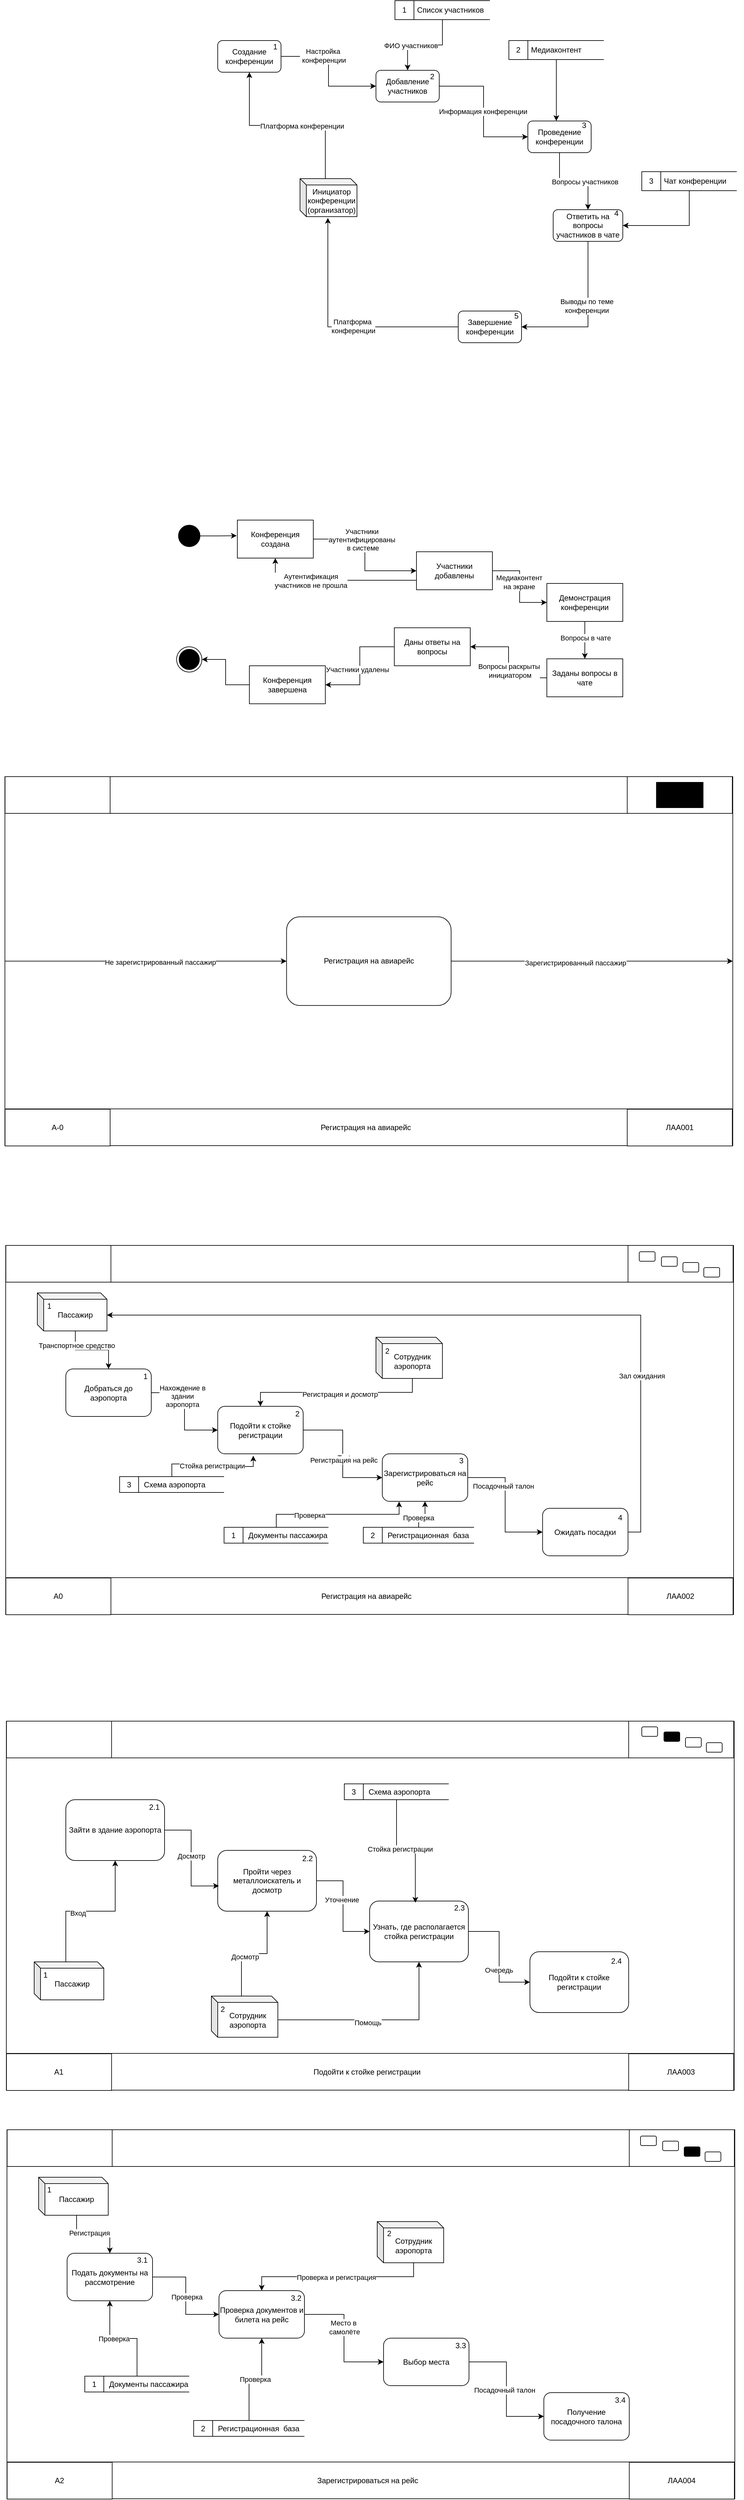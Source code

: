 <mxfile version="24.8.3">
  <diagram name="Страница — 1" id="hT0k_RE03Yh9vTLMdzFW">
    <mxGraphModel dx="2259" dy="833" grid="1" gridSize="10" guides="1" tooltips="1" connect="1" arrows="1" fold="1" page="1" pageScale="1" pageWidth="827" pageHeight="1169" math="0" shadow="0">
      <root>
        <mxCell id="0" />
        <mxCell id="1" parent="0" />
        <mxCell id="bPqLZUnAELFC455QYfrc-42" style="edgeStyle=orthogonalEdgeStyle;rounded=0;orthogonalLoop=1;jettySize=auto;html=1;exitX=0.5;exitY=1;exitDx=0;exitDy=0;entryX=0.5;entryY=0;entryDx=0;entryDy=0;" edge="1" parent="1" source="bPqLZUnAELFC455QYfrc-3" target="bPqLZUnAELFC455QYfrc-4">
          <mxGeometry relative="1" as="geometry" />
        </mxCell>
        <mxCell id="bPqLZUnAELFC455QYfrc-43" value="Вопросы участников" style="edgeLabel;html=1;align=center;verticalAlign=middle;resizable=0;points=[];" vertex="1" connectable="0" parent="bPqLZUnAELFC455QYfrc-42">
          <mxGeometry x="0.259" y="-1" relative="1" as="geometry">
            <mxPoint as="offset" />
          </mxGeometry>
        </mxCell>
        <mxCell id="bPqLZUnAELFC455QYfrc-3" value="Проведение конференции" style="html=1;dashed=0;whiteSpace=wrap;rounded=1;" vertex="1" parent="1">
          <mxGeometry x="470" y="320" width="100" height="50" as="geometry" />
        </mxCell>
        <mxCell id="bPqLZUnAELFC455QYfrc-14" style="edgeStyle=orthogonalEdgeStyle;rounded=0;orthogonalLoop=1;jettySize=auto;html=1;exitX=0.5;exitY=1;exitDx=0;exitDy=0;entryX=1;entryY=0.5;entryDx=0;entryDy=0;" edge="1" parent="1" source="bPqLZUnAELFC455QYfrc-4" target="bPqLZUnAELFC455QYfrc-6">
          <mxGeometry relative="1" as="geometry" />
        </mxCell>
        <mxCell id="bPqLZUnAELFC455QYfrc-44" value="Выводы по теме&lt;div&gt;конференции&lt;/div&gt;" style="edgeLabel;html=1;align=center;verticalAlign=middle;resizable=0;points=[];" vertex="1" connectable="0" parent="bPqLZUnAELFC455QYfrc-14">
          <mxGeometry x="-0.148" y="-2" relative="1" as="geometry">
            <mxPoint as="offset" />
          </mxGeometry>
        </mxCell>
        <mxCell id="bPqLZUnAELFC455QYfrc-4" value="Ответить на вопросы участников в чате" style="html=1;dashed=0;whiteSpace=wrap;rounded=1;" vertex="1" parent="1">
          <mxGeometry x="510" y="460" width="110" height="50" as="geometry" />
        </mxCell>
        <mxCell id="bPqLZUnAELFC455QYfrc-6" value="Завершение конференции" style="html=1;dashed=0;whiteSpace=wrap;rounded=1;" vertex="1" parent="1">
          <mxGeometry x="360" y="620" width="100" height="50" as="geometry" />
        </mxCell>
        <mxCell id="bPqLZUnAELFC455QYfrc-11" style="edgeStyle=orthogonalEdgeStyle;rounded=0;orthogonalLoop=1;jettySize=auto;html=1;exitX=1;exitY=0.5;exitDx=0;exitDy=0;entryX=0;entryY=0.5;entryDx=0;entryDy=0;" edge="1" parent="1" source="bPqLZUnAELFC455QYfrc-8" target="bPqLZUnAELFC455QYfrc-3">
          <mxGeometry relative="1" as="geometry" />
        </mxCell>
        <mxCell id="bPqLZUnAELFC455QYfrc-41" value="Информация конференции" style="edgeLabel;html=1;align=center;verticalAlign=middle;resizable=0;points=[];" vertex="1" connectable="0" parent="bPqLZUnAELFC455QYfrc-11">
          <mxGeometry y="-1" relative="1" as="geometry">
            <mxPoint as="offset" />
          </mxGeometry>
        </mxCell>
        <mxCell id="bPqLZUnAELFC455QYfrc-8" value="Добавление участников" style="html=1;dashed=0;whiteSpace=wrap;rounded=1;" vertex="1" parent="1">
          <mxGeometry x="230" y="240" width="100" height="50" as="geometry" />
        </mxCell>
        <mxCell id="bPqLZUnAELFC455QYfrc-15" style="edgeStyle=orthogonalEdgeStyle;rounded=0;orthogonalLoop=1;jettySize=auto;html=1;exitX=1;exitY=0.5;exitDx=0;exitDy=0;entryX=0;entryY=0.5;entryDx=0;entryDy=0;" edge="1" parent="1" source="bPqLZUnAELFC455QYfrc-9" target="bPqLZUnAELFC455QYfrc-8">
          <mxGeometry relative="1" as="geometry" />
        </mxCell>
        <mxCell id="bPqLZUnAELFC455QYfrc-39" value="Настройка&lt;div&gt;&amp;nbsp;конференции&lt;/div&gt;" style="edgeLabel;html=1;align=center;verticalAlign=middle;resizable=0;points=[];" vertex="1" connectable="0" parent="bPqLZUnAELFC455QYfrc-15">
          <mxGeometry x="-0.333" y="1" relative="1" as="geometry">
            <mxPoint as="offset" />
          </mxGeometry>
        </mxCell>
        <mxCell id="bPqLZUnAELFC455QYfrc-9" value="Создание конференции" style="html=1;dashed=0;whiteSpace=wrap;rounded=1;" vertex="1" parent="1">
          <mxGeometry x="-20" y="193" width="100" height="50" as="geometry" />
        </mxCell>
        <mxCell id="bPqLZUnAELFC455QYfrc-24" style="edgeStyle=orthogonalEdgeStyle;rounded=0;orthogonalLoop=1;jettySize=auto;html=1;exitX=0;exitY=0;exitDx=40;exitDy=0;exitPerimeter=0;entryX=0.5;entryY=1;entryDx=0;entryDy=0;" edge="1" parent="1" source="bPqLZUnAELFC455QYfrc-22" target="bPqLZUnAELFC455QYfrc-9">
          <mxGeometry relative="1" as="geometry" />
        </mxCell>
        <mxCell id="bPqLZUnAELFC455QYfrc-47" value="Платформа конференции" style="edgeLabel;html=1;align=center;verticalAlign=middle;resizable=0;points=[];" vertex="1" connectable="0" parent="bPqLZUnAELFC455QYfrc-24">
          <mxGeometry x="-0.16" y="1" relative="1" as="geometry">
            <mxPoint as="offset" />
          </mxGeometry>
        </mxCell>
        <mxCell id="bPqLZUnAELFC455QYfrc-22" value="Инициатор конференции (организатор)" style="shape=cube;whiteSpace=wrap;html=1;boundedLbl=1;backgroundOutline=1;darkOpacity=0.05;darkOpacity2=0.1;size=10;" vertex="1" parent="1">
          <mxGeometry x="110" y="411" width="90" height="60" as="geometry" />
        </mxCell>
        <mxCell id="bPqLZUnAELFC455QYfrc-26" style="edgeStyle=orthogonalEdgeStyle;rounded=0;orthogonalLoop=1;jettySize=auto;html=1;exitX=0;exitY=0.5;exitDx=0;exitDy=0;entryX=0.489;entryY=1.033;entryDx=0;entryDy=0;entryPerimeter=0;" edge="1" parent="1" source="bPqLZUnAELFC455QYfrc-6" target="bPqLZUnAELFC455QYfrc-22">
          <mxGeometry relative="1" as="geometry" />
        </mxCell>
        <mxCell id="bPqLZUnAELFC455QYfrc-46" value="Платформа&amp;nbsp;&lt;div&gt;конференции&lt;/div&gt;" style="edgeLabel;html=1;align=center;verticalAlign=middle;resizable=0;points=[];" vertex="1" connectable="0" parent="bPqLZUnAELFC455QYfrc-26">
          <mxGeometry x="-0.122" y="-1" relative="1" as="geometry">
            <mxPoint as="offset" />
          </mxGeometry>
        </mxCell>
        <mxCell id="bPqLZUnAELFC455QYfrc-29" style="edgeStyle=orthogonalEdgeStyle;rounded=0;orthogonalLoop=1;jettySize=auto;html=1;exitX=0.5;exitY=1;exitDx=0;exitDy=0;entryX=0.5;entryY=0;entryDx=0;entryDy=0;" edge="1" parent="1" source="bPqLZUnAELFC455QYfrc-28" target="bPqLZUnAELFC455QYfrc-8">
          <mxGeometry relative="1" as="geometry" />
        </mxCell>
        <mxCell id="bPqLZUnAELFC455QYfrc-38" value="ФИО участников" style="edgeLabel;html=1;align=center;verticalAlign=middle;resizable=0;points=[];" vertex="1" connectable="0" parent="bPqLZUnAELFC455QYfrc-29">
          <mxGeometry x="0.333" y="1" relative="1" as="geometry">
            <mxPoint as="offset" />
          </mxGeometry>
        </mxCell>
        <mxCell id="bPqLZUnAELFC455QYfrc-28" value="&amp;nbsp; 1&amp;nbsp; &amp;nbsp; &amp;nbsp;Список участников" style="html=1;dashed=0;whiteSpace=wrap;shape=mxgraph.dfd.dataStoreID;align=left;spacingLeft=3;points=[[0,0],[0.5,0],[1,0],[0,0.5],[1,0.5],[0,1],[0.5,1],[1,1]];" vertex="1" parent="1">
          <mxGeometry x="260" y="130" width="150" height="30" as="geometry" />
        </mxCell>
        <mxCell id="bPqLZUnAELFC455QYfrc-33" style="edgeStyle=orthogonalEdgeStyle;rounded=0;orthogonalLoop=1;jettySize=auto;html=1;exitX=0.5;exitY=1;exitDx=0;exitDy=0;entryX=1;entryY=0.5;entryDx=0;entryDy=0;" edge="1" parent="1" source="bPqLZUnAELFC455QYfrc-30" target="bPqLZUnAELFC455QYfrc-4">
          <mxGeometry relative="1" as="geometry" />
        </mxCell>
        <mxCell id="bPqLZUnAELFC455QYfrc-30" value="&amp;nbsp; 3&amp;nbsp; &amp;nbsp; &amp;nbsp;Чат конференции" style="html=1;dashed=0;whiteSpace=wrap;shape=mxgraph.dfd.dataStoreID;align=left;spacingLeft=3;points=[[0,0],[0.5,0],[1,0],[0,0.5],[1,0.5],[0,1],[0.5,1],[1,1]];" vertex="1" parent="1">
          <mxGeometry x="650" y="400" width="150" height="30" as="geometry" />
        </mxCell>
        <mxCell id="bPqLZUnAELFC455QYfrc-37" style="edgeStyle=orthogonalEdgeStyle;rounded=0;orthogonalLoop=1;jettySize=auto;html=1;exitX=0.5;exitY=1;exitDx=0;exitDy=0;" edge="1" parent="1" source="bPqLZUnAELFC455QYfrc-31">
          <mxGeometry relative="1" as="geometry">
            <mxPoint x="515" y="320" as="targetPoint" />
          </mxGeometry>
        </mxCell>
        <mxCell id="bPqLZUnAELFC455QYfrc-31" value="&amp;nbsp; 2&amp;nbsp; &amp;nbsp; &amp;nbsp;Медиаконтент" style="html=1;dashed=0;whiteSpace=wrap;shape=mxgraph.dfd.dataStoreID;align=left;spacingLeft=3;points=[[0,0],[0.5,0],[1,0],[0,0.5],[1,0.5],[0,1],[0.5,1],[1,1]];" vertex="1" parent="1">
          <mxGeometry x="440" y="193" width="150" height="30" as="geometry" />
        </mxCell>
        <mxCell id="bPqLZUnAELFC455QYfrc-34" value="1" style="text;html=1;align=center;verticalAlign=middle;whiteSpace=wrap;rounded=0;" vertex="1" parent="1">
          <mxGeometry x="56" y="198" width="30" height="10" as="geometry" />
        </mxCell>
        <mxCell id="bPqLZUnAELFC455QYfrc-50" value="5" style="text;html=1;align=center;verticalAlign=middle;whiteSpace=wrap;rounded=0;" vertex="1" parent="1">
          <mxGeometry x="437" y="623" width="30" height="10" as="geometry" />
        </mxCell>
        <mxCell id="bPqLZUnAELFC455QYfrc-51" value="4" style="text;html=1;align=center;verticalAlign=middle;whiteSpace=wrap;rounded=0;" vertex="1" parent="1">
          <mxGeometry x="595" y="461" width="30" height="10" as="geometry" />
        </mxCell>
        <mxCell id="bPqLZUnAELFC455QYfrc-52" value="3" style="text;html=1;align=center;verticalAlign=middle;whiteSpace=wrap;rounded=0;" vertex="1" parent="1">
          <mxGeometry x="544" y="322" width="30" height="10" as="geometry" />
        </mxCell>
        <mxCell id="bPqLZUnAELFC455QYfrc-54" value="2" style="text;html=1;align=center;verticalAlign=middle;whiteSpace=wrap;rounded=0;" vertex="1" parent="1">
          <mxGeometry x="304" y="245" width="30" height="10" as="geometry" />
        </mxCell>
        <mxCell id="bPqLZUnAELFC455QYfrc-70" style="edgeStyle=orthogonalEdgeStyle;rounded=0;orthogonalLoop=1;jettySize=auto;html=1;exitX=1;exitY=0.5;exitDx=0;exitDy=0;" edge="1" parent="1" source="bPqLZUnAELFC455QYfrc-62">
          <mxGeometry relative="1" as="geometry">
            <mxPoint x="10" y="974.636" as="targetPoint" />
          </mxGeometry>
        </mxCell>
        <mxCell id="bPqLZUnAELFC455QYfrc-62" value="" style="shape=ellipse;html=1;dashed=0;whiteSpace=wrap;aspect=fixed;strokeWidth=5;perimeter=ellipsePerimeter;fillColor=#000000;" vertex="1" parent="1">
          <mxGeometry x="-80" y="960" width="30" height="30" as="geometry" />
        </mxCell>
        <mxCell id="bPqLZUnAELFC455QYfrc-71" style="edgeStyle=orthogonalEdgeStyle;rounded=0;orthogonalLoop=1;jettySize=auto;html=1;exitX=1;exitY=0.5;exitDx=0;exitDy=0;entryX=0;entryY=0.5;entryDx=0;entryDy=0;" edge="1" parent="1" source="bPqLZUnAELFC455QYfrc-63" target="bPqLZUnAELFC455QYfrc-64">
          <mxGeometry relative="1" as="geometry" />
        </mxCell>
        <mxCell id="bPqLZUnAELFC455QYfrc-72" value="&lt;div&gt;Участники&amp;nbsp;&lt;/div&gt;&lt;div&gt;аутентифицированы&amp;nbsp;&lt;/div&gt;&lt;div&gt;в системе&lt;/div&gt;" style="edgeLabel;html=1;align=center;verticalAlign=middle;resizable=0;points=[];" vertex="1" connectable="0" parent="bPqLZUnAELFC455QYfrc-71">
          <mxGeometry x="-0.273" y="-1" relative="1" as="geometry">
            <mxPoint as="offset" />
          </mxGeometry>
        </mxCell>
        <mxCell id="bPqLZUnAELFC455QYfrc-63" value="Конференция создана" style="rounded=0;whiteSpace=wrap;html=1;" vertex="1" parent="1">
          <mxGeometry x="11" y="950" width="120" height="60" as="geometry" />
        </mxCell>
        <mxCell id="bPqLZUnAELFC455QYfrc-73" style="edgeStyle=orthogonalEdgeStyle;rounded=0;orthogonalLoop=1;jettySize=auto;html=1;exitX=1;exitY=0.5;exitDx=0;exitDy=0;entryX=0;entryY=0.5;entryDx=0;entryDy=0;" edge="1" parent="1" source="bPqLZUnAELFC455QYfrc-64" target="bPqLZUnAELFC455QYfrc-65">
          <mxGeometry relative="1" as="geometry" />
        </mxCell>
        <mxCell id="bPqLZUnAELFC455QYfrc-92" value="Медиаконтент&lt;div&gt;на экране&lt;/div&gt;" style="edgeLabel;html=1;align=center;verticalAlign=middle;resizable=0;points=[];" vertex="1" connectable="0" parent="bPqLZUnAELFC455QYfrc-73">
          <mxGeometry x="-0.112" y="-1" relative="1" as="geometry">
            <mxPoint as="offset" />
          </mxGeometry>
        </mxCell>
        <mxCell id="bPqLZUnAELFC455QYfrc-89" style="edgeStyle=orthogonalEdgeStyle;rounded=0;orthogonalLoop=1;jettySize=auto;html=1;exitX=0;exitY=0.75;exitDx=0;exitDy=0;entryX=0.5;entryY=1;entryDx=0;entryDy=0;" edge="1" parent="1" source="bPqLZUnAELFC455QYfrc-64" target="bPqLZUnAELFC455QYfrc-63">
          <mxGeometry relative="1" as="geometry" />
        </mxCell>
        <mxCell id="bPqLZUnAELFC455QYfrc-90" value="Аутентификация&lt;div&gt;участников не прошла&lt;/div&gt;" style="edgeLabel;html=1;align=center;verticalAlign=middle;resizable=0;points=[];" vertex="1" connectable="0" parent="bPqLZUnAELFC455QYfrc-89">
          <mxGeometry x="0.295" y="1" relative="1" as="geometry">
            <mxPoint as="offset" />
          </mxGeometry>
        </mxCell>
        <mxCell id="bPqLZUnAELFC455QYfrc-64" value="Участники добавлены" style="rounded=0;whiteSpace=wrap;html=1;" vertex="1" parent="1">
          <mxGeometry x="294" y="1000" width="120" height="60" as="geometry" />
        </mxCell>
        <mxCell id="bPqLZUnAELFC455QYfrc-87" style="edgeStyle=orthogonalEdgeStyle;rounded=0;orthogonalLoop=1;jettySize=auto;html=1;exitX=0.5;exitY=1;exitDx=0;exitDy=0;" edge="1" parent="1" source="bPqLZUnAELFC455QYfrc-65" target="bPqLZUnAELFC455QYfrc-67">
          <mxGeometry relative="1" as="geometry" />
        </mxCell>
        <mxCell id="bPqLZUnAELFC455QYfrc-88" value="Вопросы в чате" style="edgeLabel;html=1;align=center;verticalAlign=middle;resizable=0;points=[];" vertex="1" connectable="0" parent="bPqLZUnAELFC455QYfrc-87">
          <mxGeometry x="-0.134" y="1" relative="1" as="geometry">
            <mxPoint as="offset" />
          </mxGeometry>
        </mxCell>
        <mxCell id="bPqLZUnAELFC455QYfrc-65" value="Демонстрация конференции" style="rounded=0;whiteSpace=wrap;html=1;" vertex="1" parent="1">
          <mxGeometry x="500" y="1050" width="120" height="60" as="geometry" />
        </mxCell>
        <mxCell id="bPqLZUnAELFC455QYfrc-79" style="edgeStyle=orthogonalEdgeStyle;rounded=0;orthogonalLoop=1;jettySize=auto;html=1;exitX=0;exitY=0.5;exitDx=0;exitDy=0;entryX=1;entryY=0.5;entryDx=0;entryDy=0;" edge="1" parent="1" source="bPqLZUnAELFC455QYfrc-67" target="bPqLZUnAELFC455QYfrc-68">
          <mxGeometry relative="1" as="geometry" />
        </mxCell>
        <mxCell id="bPqLZUnAELFC455QYfrc-91" value="Вопросы раскрыты&lt;div&gt;&amp;nbsp;инициатором&lt;/div&gt;" style="edgeLabel;html=1;align=center;verticalAlign=middle;resizable=0;points=[];" vertex="1" connectable="0" parent="bPqLZUnAELFC455QYfrc-79">
          <mxGeometry x="-0.139" y="1" relative="1" as="geometry">
            <mxPoint x="1" y="1" as="offset" />
          </mxGeometry>
        </mxCell>
        <mxCell id="bPqLZUnAELFC455QYfrc-67" value="Заданы вопросы в чате" style="rounded=0;whiteSpace=wrap;html=1;" vertex="1" parent="1">
          <mxGeometry x="500" y="1169" width="120" height="60" as="geometry" />
        </mxCell>
        <mxCell id="bPqLZUnAELFC455QYfrc-81" style="edgeStyle=orthogonalEdgeStyle;rounded=0;orthogonalLoop=1;jettySize=auto;html=1;exitX=0;exitY=0.5;exitDx=0;exitDy=0;entryX=1;entryY=0.5;entryDx=0;entryDy=0;" edge="1" parent="1" source="bPqLZUnAELFC455QYfrc-68" target="bPqLZUnAELFC455QYfrc-69">
          <mxGeometry relative="1" as="geometry" />
        </mxCell>
        <mxCell id="bPqLZUnAELFC455QYfrc-82" value="Участники удалены&amp;nbsp;" style="edgeLabel;html=1;align=center;verticalAlign=middle;resizable=0;points=[];" vertex="1" connectable="0" parent="bPqLZUnAELFC455QYfrc-81">
          <mxGeometry x="0.066" y="-3" relative="1" as="geometry">
            <mxPoint as="offset" />
          </mxGeometry>
        </mxCell>
        <mxCell id="bPqLZUnAELFC455QYfrc-68" value="Даны ответы на вопросы" style="rounded=0;whiteSpace=wrap;html=1;" vertex="1" parent="1">
          <mxGeometry x="259" y="1120" width="120" height="60" as="geometry" />
        </mxCell>
        <mxCell id="bPqLZUnAELFC455QYfrc-84" style="edgeStyle=orthogonalEdgeStyle;rounded=0;orthogonalLoop=1;jettySize=auto;html=1;exitX=0;exitY=0.5;exitDx=0;exitDy=0;entryX=1;entryY=0.5;entryDx=0;entryDy=0;" edge="1" parent="1" source="bPqLZUnAELFC455QYfrc-69" target="bPqLZUnAELFC455QYfrc-83">
          <mxGeometry relative="1" as="geometry" />
        </mxCell>
        <mxCell id="bPqLZUnAELFC455QYfrc-69" value="Конференция завершена" style="rounded=0;whiteSpace=wrap;html=1;" vertex="1" parent="1">
          <mxGeometry x="30" y="1180" width="120" height="60" as="geometry" />
        </mxCell>
        <mxCell id="bPqLZUnAELFC455QYfrc-83" value="" style="ellipse;html=1;shape=endState;fillColor=strokeColor;" vertex="1" parent="1">
          <mxGeometry x="-85" y="1150" width="40" height="40" as="geometry" />
        </mxCell>
        <mxCell id="bPqLZUnAELFC455QYfrc-100" value="" style="group" vertex="1" connectable="0" parent="1">
          <mxGeometry x="-356.25" y="1355" width="1150" height="583" as="geometry" />
        </mxCell>
        <mxCell id="bPqLZUnAELFC455QYfrc-93" value="" style="shape=process;whiteSpace=wrap;html=1;backgroundOutline=1;rotation=90;" vertex="1" parent="bPqLZUnAELFC455QYfrc-100">
          <mxGeometry x="283.75" y="-283.75" width="582.5" height="1150" as="geometry" />
        </mxCell>
        <mxCell id="bPqLZUnAELFC455QYfrc-96" value="" style="html=1;dashed=0;whiteSpace=wrap;" vertex="1" parent="bPqLZUnAELFC455QYfrc-100">
          <mxGeometry x="0.25" width="166" height="58" as="geometry" />
        </mxCell>
        <mxCell id="bPqLZUnAELFC455QYfrc-97" value="ЛАА001" style="html=1;dashed=0;whiteSpace=wrap;" vertex="1" parent="bPqLZUnAELFC455QYfrc-100">
          <mxGeometry x="983.25" y="525" width="166" height="58" as="geometry" />
        </mxCell>
        <mxCell id="bPqLZUnAELFC455QYfrc-98" value="" style="html=1;dashed=0;whiteSpace=wrap;" vertex="1" parent="bPqLZUnAELFC455QYfrc-100">
          <mxGeometry x="983.25" width="166" height="58" as="geometry" />
        </mxCell>
        <mxCell id="bPqLZUnAELFC455QYfrc-99" value="А-0" style="html=1;dashed=0;whiteSpace=wrap;" vertex="1" parent="bPqLZUnAELFC455QYfrc-100">
          <mxGeometry x="0.25" y="525" width="166" height="58" as="geometry" />
        </mxCell>
        <mxCell id="bPqLZUnAELFC455QYfrc-101" value="Регистрация на авиарейс" style="text;html=1;align=center;verticalAlign=middle;whiteSpace=wrap;rounded=0;" vertex="1" parent="bPqLZUnAELFC455QYfrc-100">
          <mxGeometry x="160" y="539" width="820" height="30" as="geometry" />
        </mxCell>
        <mxCell id="bPqLZUnAELFC455QYfrc-102" value="" style="html=1;dashed=0;whiteSpace=wrap;fillColor=#000000;" vertex="1" parent="bPqLZUnAELFC455QYfrc-100">
          <mxGeometry x="1029.38" y="9" width="73.75" height="40" as="geometry" />
        </mxCell>
        <mxCell id="bPqLZUnAELFC455QYfrc-103" value="Регистрация на авиарейс" style="rounded=1;whiteSpace=wrap;html=1;" vertex="1" parent="bPqLZUnAELFC455QYfrc-100">
          <mxGeometry x="445" y="221.25" width="260" height="140" as="geometry" />
        </mxCell>
        <mxCell id="bPqLZUnAELFC455QYfrc-105" value="" style="endArrow=classic;html=1;rounded=0;exitX=0.5;exitY=1;exitDx=0;exitDy=0;entryX=0;entryY=0.5;entryDx=0;entryDy=0;" edge="1" parent="bPqLZUnAELFC455QYfrc-100" source="bPqLZUnAELFC455QYfrc-93" target="bPqLZUnAELFC455QYfrc-103">
          <mxGeometry width="50" height="50" relative="1" as="geometry">
            <mxPoint x="546.25" y="335" as="sourcePoint" />
            <mxPoint x="596.25" y="285" as="targetPoint" />
          </mxGeometry>
        </mxCell>
        <mxCell id="bPqLZUnAELFC455QYfrc-106" value="Не зарегистрированный пассажир" style="edgeLabel;html=1;align=center;verticalAlign=middle;resizable=0;points=[];" vertex="1" connectable="0" parent="bPqLZUnAELFC455QYfrc-105">
          <mxGeometry x="0.1" y="-1" relative="1" as="geometry">
            <mxPoint as="offset" />
          </mxGeometry>
        </mxCell>
        <mxCell id="bPqLZUnAELFC455QYfrc-107" value="" style="endArrow=classic;html=1;rounded=0;entryX=0.5;entryY=0;entryDx=0;entryDy=0;exitX=1;exitY=0.5;exitDx=0;exitDy=0;" edge="1" parent="bPqLZUnAELFC455QYfrc-100" source="bPqLZUnAELFC455QYfrc-103" target="bPqLZUnAELFC455QYfrc-93">
          <mxGeometry width="50" height="50" relative="1" as="geometry">
            <mxPoint x="546.25" y="335" as="sourcePoint" />
            <mxPoint x="596.25" y="285" as="targetPoint" />
          </mxGeometry>
        </mxCell>
        <mxCell id="bPqLZUnAELFC455QYfrc-108" value="Зарегистрированный пассажир" style="edgeLabel;html=1;align=center;verticalAlign=middle;resizable=0;points=[];" vertex="1" connectable="0" parent="bPqLZUnAELFC455QYfrc-107">
          <mxGeometry x="-0.119" y="-2" relative="1" as="geometry">
            <mxPoint as="offset" />
          </mxGeometry>
        </mxCell>
        <mxCell id="bPqLZUnAELFC455QYfrc-109" value="" style="group" vertex="1" connectable="0" parent="1">
          <mxGeometry x="-355" y="2095" width="1150" height="583" as="geometry" />
        </mxCell>
        <mxCell id="bPqLZUnAELFC455QYfrc-110" value="" style="shape=process;whiteSpace=wrap;html=1;backgroundOutline=1;rotation=90;" vertex="1" parent="bPqLZUnAELFC455QYfrc-109">
          <mxGeometry x="283.75" y="-283.75" width="582.5" height="1150" as="geometry" />
        </mxCell>
        <mxCell id="bPqLZUnAELFC455QYfrc-111" value="" style="html=1;dashed=0;whiteSpace=wrap;" vertex="1" parent="bPqLZUnAELFC455QYfrc-109">
          <mxGeometry x="0.25" width="166" height="58" as="geometry" />
        </mxCell>
        <mxCell id="bPqLZUnAELFC455QYfrc-112" value="ЛАА002" style="html=1;dashed=0;whiteSpace=wrap;" vertex="1" parent="bPqLZUnAELFC455QYfrc-109">
          <mxGeometry x="983.25" y="525" width="166" height="58" as="geometry" />
        </mxCell>
        <mxCell id="bPqLZUnAELFC455QYfrc-113" value="" style="html=1;dashed=0;whiteSpace=wrap;" vertex="1" parent="bPqLZUnAELFC455QYfrc-109">
          <mxGeometry x="983.25" width="166" height="58" as="geometry" />
        </mxCell>
        <mxCell id="bPqLZUnAELFC455QYfrc-114" value="А0" style="html=1;dashed=0;whiteSpace=wrap;" vertex="1" parent="bPqLZUnAELFC455QYfrc-109">
          <mxGeometry x="0.25" y="525" width="166" height="58" as="geometry" />
        </mxCell>
        <mxCell id="bPqLZUnAELFC455QYfrc-115" value="Регистрация на авиарейс" style="text;html=1;align=center;verticalAlign=middle;whiteSpace=wrap;rounded=0;" vertex="1" parent="bPqLZUnAELFC455QYfrc-109">
          <mxGeometry x="160" y="539" width="820" height="30" as="geometry" />
        </mxCell>
        <mxCell id="bPqLZUnAELFC455QYfrc-137" style="edgeStyle=orthogonalEdgeStyle;rounded=0;orthogonalLoop=1;jettySize=auto;html=1;exitX=1;exitY=0.5;exitDx=0;exitDy=0;" edge="1" parent="bPqLZUnAELFC455QYfrc-109" source="bPqLZUnAELFC455QYfrc-123" target="bPqLZUnAELFC455QYfrc-130">
          <mxGeometry relative="1" as="geometry" />
        </mxCell>
        <mxCell id="bPqLZUnAELFC455QYfrc-237" value="Нахождение в&lt;div&gt;здании&lt;/div&gt;&lt;div&gt;аэропорта&lt;/div&gt;" style="edgeLabel;html=1;align=center;verticalAlign=middle;resizable=0;points=[];" vertex="1" connectable="0" parent="bPqLZUnAELFC455QYfrc-137">
          <mxGeometry x="-0.301" y="-4" relative="1" as="geometry">
            <mxPoint as="offset" />
          </mxGeometry>
        </mxCell>
        <mxCell id="bPqLZUnAELFC455QYfrc-123" value="Добраться до аэропорта" style="rounded=1;whiteSpace=wrap;html=1;" vertex="1" parent="bPqLZUnAELFC455QYfrc-109">
          <mxGeometry x="95" y="195" width="135" height="75" as="geometry" />
        </mxCell>
        <mxCell id="bPqLZUnAELFC455QYfrc-136" style="edgeStyle=orthogonalEdgeStyle;rounded=0;orthogonalLoop=1;jettySize=auto;html=1;exitX=0;exitY=0;exitDx=60;exitDy=60;exitPerimeter=0;" edge="1" parent="bPqLZUnAELFC455QYfrc-109" source="bPqLZUnAELFC455QYfrc-124" target="bPqLZUnAELFC455QYfrc-123">
          <mxGeometry relative="1" as="geometry" />
        </mxCell>
        <mxCell id="bPqLZUnAELFC455QYfrc-236" value="Транспортное средство" style="edgeLabel;html=1;align=center;verticalAlign=middle;resizable=0;points=[];" vertex="1" connectable="0" parent="bPqLZUnAELFC455QYfrc-136">
          <mxGeometry x="-0.604" y="2" relative="1" as="geometry">
            <mxPoint as="offset" />
          </mxGeometry>
        </mxCell>
        <mxCell id="bPqLZUnAELFC455QYfrc-124" value="Пассажир" style="shape=cube;whiteSpace=wrap;html=1;boundedLbl=1;backgroundOutline=1;darkOpacity=0.05;darkOpacity2=0.1;size=10;" vertex="1" parent="bPqLZUnAELFC455QYfrc-109">
          <mxGeometry x="50" y="75" width="110" height="60" as="geometry" />
        </mxCell>
        <mxCell id="bPqLZUnAELFC455QYfrc-138" style="edgeStyle=orthogonalEdgeStyle;rounded=0;orthogonalLoop=1;jettySize=auto;html=1;exitX=1;exitY=0.5;exitDx=0;exitDy=0;entryX=0;entryY=0.5;entryDx=0;entryDy=0;" edge="1" parent="bPqLZUnAELFC455QYfrc-109" source="bPqLZUnAELFC455QYfrc-130" target="bPqLZUnAELFC455QYfrc-128">
          <mxGeometry relative="1" as="geometry" />
        </mxCell>
        <mxCell id="bPqLZUnAELFC455QYfrc-240" value="Text" style="edgeLabel;html=1;align=center;verticalAlign=middle;resizable=0;points=[];" vertex="1" connectable="0" parent="bPqLZUnAELFC455QYfrc-138">
          <mxGeometry x="0.062" y="1" relative="1" as="geometry">
            <mxPoint as="offset" />
          </mxGeometry>
        </mxCell>
        <mxCell id="bPqLZUnAELFC455QYfrc-242" value="Регистрация на рейс" style="edgeLabel;html=1;align=center;verticalAlign=middle;resizable=0;points=[];" vertex="1" connectable="0" parent="bPqLZUnAELFC455QYfrc-138">
          <mxGeometry x="0.093" y="1" relative="1" as="geometry">
            <mxPoint as="offset" />
          </mxGeometry>
        </mxCell>
        <mxCell id="bPqLZUnAELFC455QYfrc-130" value="Подойти к стойке регистрации" style="rounded=1;whiteSpace=wrap;html=1;" vertex="1" parent="bPqLZUnAELFC455QYfrc-109">
          <mxGeometry x="335" y="254" width="135" height="75" as="geometry" />
        </mxCell>
        <mxCell id="bPqLZUnAELFC455QYfrc-129" value="Ожидать посадки" style="rounded=1;whiteSpace=wrap;html=1;" vertex="1" parent="bPqLZUnAELFC455QYfrc-109">
          <mxGeometry x="848.25" y="415" width="135" height="75" as="geometry" />
        </mxCell>
        <mxCell id="bPqLZUnAELFC455QYfrc-139" style="edgeStyle=orthogonalEdgeStyle;rounded=0;orthogonalLoop=1;jettySize=auto;html=1;exitX=1;exitY=0.5;exitDx=0;exitDy=0;entryX=0;entryY=0.5;entryDx=0;entryDy=0;" edge="1" parent="bPqLZUnAELFC455QYfrc-109" source="bPqLZUnAELFC455QYfrc-128" target="bPqLZUnAELFC455QYfrc-129">
          <mxGeometry relative="1" as="geometry" />
        </mxCell>
        <mxCell id="bPqLZUnAELFC455QYfrc-245" value="Посадочный талон" style="edgeLabel;html=1;align=center;verticalAlign=middle;resizable=0;points=[];" vertex="1" connectable="0" parent="bPqLZUnAELFC455QYfrc-139">
          <mxGeometry x="-0.295" y="-3" relative="1" as="geometry">
            <mxPoint as="offset" />
          </mxGeometry>
        </mxCell>
        <mxCell id="bPqLZUnAELFC455QYfrc-128" value="Зарегистрироваться на рейс" style="rounded=1;whiteSpace=wrap;html=1;" vertex="1" parent="bPqLZUnAELFC455QYfrc-109">
          <mxGeometry x="595" y="329" width="135" height="75" as="geometry" />
        </mxCell>
        <mxCell id="bPqLZUnAELFC455QYfrc-144" style="edgeStyle=orthogonalEdgeStyle;rounded=0;orthogonalLoop=1;jettySize=auto;html=1;exitX=0;exitY=0;exitDx=57.5;exitDy=65;exitPerimeter=0;" edge="1" parent="bPqLZUnAELFC455QYfrc-109" source="bPqLZUnAELFC455QYfrc-131" target="bPqLZUnAELFC455QYfrc-130">
          <mxGeometry relative="1" as="geometry" />
        </mxCell>
        <mxCell id="bPqLZUnAELFC455QYfrc-239" value="Регистрация и досмотр" style="edgeLabel;html=1;align=center;verticalAlign=middle;resizable=0;points=[];" vertex="1" connectable="0" parent="bPqLZUnAELFC455QYfrc-144">
          <mxGeometry x="-0.036" y="3" relative="1" as="geometry">
            <mxPoint as="offset" />
          </mxGeometry>
        </mxCell>
        <mxCell id="bPqLZUnAELFC455QYfrc-131" value="Сотрудник аэропорта" style="shape=cube;whiteSpace=wrap;html=1;boundedLbl=1;backgroundOutline=1;darkOpacity=0.05;darkOpacity2=0.1;size=10;" vertex="1" parent="bPqLZUnAELFC455QYfrc-109">
          <mxGeometry x="585" y="145" width="105" height="65" as="geometry" />
        </mxCell>
        <mxCell id="bPqLZUnAELFC455QYfrc-132" value="&amp;nbsp; 1&amp;nbsp; &amp;nbsp; &amp;nbsp; Документы пассажира" style="html=1;dashed=0;whiteSpace=wrap;shape=mxgraph.dfd.dataStoreID;align=left;spacingLeft=3;points=[[0,0],[0.5,0],[1,0],[0,0.5],[1,0.5],[0,1],[0.5,1],[1,1]];" vertex="1" parent="bPqLZUnAELFC455QYfrc-109">
          <mxGeometry x="345" y="445" width="165" height="25" as="geometry" />
        </mxCell>
        <mxCell id="bPqLZUnAELFC455QYfrc-142" style="edgeStyle=orthogonalEdgeStyle;rounded=0;orthogonalLoop=1;jettySize=auto;html=1;exitX=0.5;exitY=0;exitDx=0;exitDy=0;" edge="1" parent="bPqLZUnAELFC455QYfrc-109" source="bPqLZUnAELFC455QYfrc-134" target="bPqLZUnAELFC455QYfrc-128">
          <mxGeometry relative="1" as="geometry" />
        </mxCell>
        <mxCell id="bPqLZUnAELFC455QYfrc-244" value="Проверка" style="edgeLabel;html=1;align=center;verticalAlign=middle;resizable=0;points=[];" vertex="1" connectable="0" parent="bPqLZUnAELFC455QYfrc-142">
          <mxGeometry x="-0.408" y="1" relative="1" as="geometry">
            <mxPoint as="offset" />
          </mxGeometry>
        </mxCell>
        <mxCell id="bPqLZUnAELFC455QYfrc-134" value="&amp;nbsp; 2&amp;nbsp; &amp;nbsp; &amp;nbsp; Регистрационная&amp;nbsp; база" style="html=1;dashed=0;whiteSpace=wrap;shape=mxgraph.dfd.dataStoreID;align=left;spacingLeft=3;points=[[0,0],[0.5,0],[1,0],[0,0.5],[1,0.5],[0,1],[0.5,1],[1,1]];" vertex="1" parent="bPqLZUnAELFC455QYfrc-109">
          <mxGeometry x="565" y="445" width="175" height="25" as="geometry" />
        </mxCell>
        <mxCell id="bPqLZUnAELFC455QYfrc-141" style="edgeStyle=orthogonalEdgeStyle;rounded=0;orthogonalLoop=1;jettySize=auto;html=1;exitX=0.5;exitY=0;exitDx=0;exitDy=0;entryX=0.197;entryY=1.005;entryDx=0;entryDy=0;entryPerimeter=0;" edge="1" parent="bPqLZUnAELFC455QYfrc-109" source="bPqLZUnAELFC455QYfrc-132" target="bPqLZUnAELFC455QYfrc-128">
          <mxGeometry relative="1" as="geometry" />
        </mxCell>
        <mxCell id="bPqLZUnAELFC455QYfrc-243" value="Проверка" style="edgeLabel;html=1;align=center;verticalAlign=middle;resizable=0;points=[];" vertex="1" connectable="0" parent="bPqLZUnAELFC455QYfrc-141">
          <mxGeometry x="-0.376" y="-1" relative="1" as="geometry">
            <mxPoint as="offset" />
          </mxGeometry>
        </mxCell>
        <mxCell id="bPqLZUnAELFC455QYfrc-146" value="&amp;nbsp; 3&amp;nbsp; &amp;nbsp; &amp;nbsp; Схема аэропорта" style="html=1;dashed=0;whiteSpace=wrap;shape=mxgraph.dfd.dataStoreID;align=left;spacingLeft=3;points=[[0,0],[0.5,0],[1,0],[0,0.5],[1,0.5],[0,1],[0.5,1],[1,1]];" vertex="1" parent="bPqLZUnAELFC455QYfrc-109">
          <mxGeometry x="180" y="365" width="165" height="25" as="geometry" />
        </mxCell>
        <mxCell id="bPqLZUnAELFC455QYfrc-147" style="edgeStyle=orthogonalEdgeStyle;rounded=0;orthogonalLoop=1;jettySize=auto;html=1;exitX=0.5;exitY=0;exitDx=0;exitDy=0;entryX=0.416;entryY=1.04;entryDx=0;entryDy=0;entryPerimeter=0;" edge="1" parent="bPqLZUnAELFC455QYfrc-109" source="bPqLZUnAELFC455QYfrc-146" target="bPqLZUnAELFC455QYfrc-130">
          <mxGeometry relative="1" as="geometry" />
        </mxCell>
        <mxCell id="bPqLZUnAELFC455QYfrc-238" value="Стойка регистрации" style="edgeLabel;html=1;align=center;verticalAlign=middle;resizable=0;points=[];" vertex="1" connectable="0" parent="bPqLZUnAELFC455QYfrc-147">
          <mxGeometry x="-0.021" y="-3" relative="1" as="geometry">
            <mxPoint as="offset" />
          </mxGeometry>
        </mxCell>
        <mxCell id="bPqLZUnAELFC455QYfrc-151" value="" style="rounded=1;whiteSpace=wrap;html=1;" vertex="1" parent="bPqLZUnAELFC455QYfrc-109">
          <mxGeometry x="1001" y="10" width="25" height="15" as="geometry" />
        </mxCell>
        <mxCell id="bPqLZUnAELFC455QYfrc-153" value="" style="rounded=1;whiteSpace=wrap;html=1;" vertex="1" parent="bPqLZUnAELFC455QYfrc-109">
          <mxGeometry x="1036" y="18" width="25" height="15" as="geometry" />
        </mxCell>
        <mxCell id="bPqLZUnAELFC455QYfrc-155" value="" style="rounded=1;whiteSpace=wrap;html=1;" vertex="1" parent="bPqLZUnAELFC455QYfrc-109">
          <mxGeometry x="1070" y="27" width="25" height="15" as="geometry" />
        </mxCell>
        <mxCell id="bPqLZUnAELFC455QYfrc-154" value="" style="rounded=1;whiteSpace=wrap;html=1;" vertex="1" parent="bPqLZUnAELFC455QYfrc-109">
          <mxGeometry x="1103" y="35" width="25" height="15" as="geometry" />
        </mxCell>
        <mxCell id="bPqLZUnAELFC455QYfrc-171" value="1" style="text;html=1;align=center;verticalAlign=middle;whiteSpace=wrap;rounded=0;" vertex="1" parent="bPqLZUnAELFC455QYfrc-109">
          <mxGeometry x="191" y="192" width="60" height="30" as="geometry" />
        </mxCell>
        <mxCell id="bPqLZUnAELFC455QYfrc-174" value="3" style="text;html=1;align=center;verticalAlign=middle;whiteSpace=wrap;rounded=0;" vertex="1" parent="bPqLZUnAELFC455QYfrc-109">
          <mxGeometry x="690" y="325" width="60" height="30" as="geometry" />
        </mxCell>
        <mxCell id="bPqLZUnAELFC455QYfrc-175" value="4" style="text;html=1;align=center;verticalAlign=middle;whiteSpace=wrap;rounded=0;" vertex="1" parent="bPqLZUnAELFC455QYfrc-109">
          <mxGeometry x="941" y="415" width="60" height="30" as="geometry" />
        </mxCell>
        <mxCell id="bPqLZUnAELFC455QYfrc-246" style="edgeStyle=orthogonalEdgeStyle;rounded=0;orthogonalLoop=1;jettySize=auto;html=1;exitX=1;exitY=0.5;exitDx=0;exitDy=0;entryX=0;entryY=0;entryDx=110;entryDy=35;entryPerimeter=0;" edge="1" parent="bPqLZUnAELFC455QYfrc-109" source="bPqLZUnAELFC455QYfrc-129" target="bPqLZUnAELFC455QYfrc-124">
          <mxGeometry relative="1" as="geometry" />
        </mxCell>
        <mxCell id="bPqLZUnAELFC455QYfrc-247" value="Зал ожидания" style="edgeLabel;html=1;align=center;verticalAlign=middle;resizable=0;points=[];" vertex="1" connectable="0" parent="bPqLZUnAELFC455QYfrc-246">
          <mxGeometry x="-0.556" y="-1" relative="1" as="geometry">
            <mxPoint y="1" as="offset" />
          </mxGeometry>
        </mxCell>
        <mxCell id="bPqLZUnAELFC455QYfrc-135" value="1" style="text;html=1;align=center;verticalAlign=middle;whiteSpace=wrap;rounded=0;" vertex="1" parent="1">
          <mxGeometry x="-316" y="2176" width="60" height="30" as="geometry" />
        </mxCell>
        <mxCell id="bPqLZUnAELFC455QYfrc-140" value="2" style="text;html=1;align=center;verticalAlign=middle;whiteSpace=wrap;rounded=0;" vertex="1" parent="1">
          <mxGeometry x="218" y="2247" width="60" height="30" as="geometry" />
        </mxCell>
        <mxCell id="bPqLZUnAELFC455QYfrc-156" value="" style="group" vertex="1" connectable="0" parent="1">
          <mxGeometry x="-354" y="2846" width="1164" height="583" as="geometry" />
        </mxCell>
        <mxCell id="bPqLZUnAELFC455QYfrc-157" value="" style="shape=process;whiteSpace=wrap;html=1;backgroundOutline=1;rotation=90;" vertex="1" parent="bPqLZUnAELFC455QYfrc-156">
          <mxGeometry x="283.75" y="-283.75" width="582.5" height="1150" as="geometry" />
        </mxCell>
        <mxCell id="bPqLZUnAELFC455QYfrc-158" value="" style="html=1;dashed=0;whiteSpace=wrap;" vertex="1" parent="bPqLZUnAELFC455QYfrc-156">
          <mxGeometry x="0.25" width="166" height="58" as="geometry" />
        </mxCell>
        <mxCell id="bPqLZUnAELFC455QYfrc-159" value="ЛАА003" style="html=1;dashed=0;whiteSpace=wrap;" vertex="1" parent="bPqLZUnAELFC455QYfrc-156">
          <mxGeometry x="983.25" y="525" width="166" height="58" as="geometry" />
        </mxCell>
        <mxCell id="bPqLZUnAELFC455QYfrc-160" value="" style="html=1;dashed=0;whiteSpace=wrap;" vertex="1" parent="bPqLZUnAELFC455QYfrc-156">
          <mxGeometry x="983.25" width="166" height="58" as="geometry" />
        </mxCell>
        <mxCell id="bPqLZUnAELFC455QYfrc-161" value="А1" style="html=1;dashed=0;whiteSpace=wrap;" vertex="1" parent="bPqLZUnAELFC455QYfrc-156">
          <mxGeometry x="0.25" y="525" width="166" height="58" as="geometry" />
        </mxCell>
        <mxCell id="bPqLZUnAELFC455QYfrc-162" value="Подойти к стойке регистрации" style="text;html=1;align=center;verticalAlign=middle;whiteSpace=wrap;rounded=0;" vertex="1" parent="bPqLZUnAELFC455QYfrc-156">
          <mxGeometry x="160" y="539" width="820" height="30" as="geometry" />
        </mxCell>
        <mxCell id="bPqLZUnAELFC455QYfrc-169" value="Зайти в здание аэропорта" style="rounded=1;whiteSpace=wrap;html=1;" vertex="1" parent="bPqLZUnAELFC455QYfrc-156">
          <mxGeometry x="94" y="124" width="156" height="96" as="geometry" />
        </mxCell>
        <mxCell id="bPqLZUnAELFC455QYfrc-178" value="Подойти к стойке регистрации" style="rounded=1;whiteSpace=wrap;html=1;" vertex="1" parent="bPqLZUnAELFC455QYfrc-156">
          <mxGeometry x="827.25" y="364" width="156" height="96" as="geometry" />
        </mxCell>
        <mxCell id="bPqLZUnAELFC455QYfrc-187" style="edgeStyle=orthogonalEdgeStyle;rounded=0;orthogonalLoop=1;jettySize=auto;html=1;exitX=1;exitY=0.5;exitDx=0;exitDy=0;entryX=0;entryY=0.5;entryDx=0;entryDy=0;" edge="1" parent="bPqLZUnAELFC455QYfrc-156" source="bPqLZUnAELFC455QYfrc-177" target="bPqLZUnAELFC455QYfrc-178">
          <mxGeometry relative="1" as="geometry" />
        </mxCell>
        <mxCell id="bPqLZUnAELFC455QYfrc-256" value="Очередь" style="edgeLabel;html=1;align=center;verticalAlign=middle;resizable=0;points=[];" vertex="1" connectable="0" parent="bPqLZUnAELFC455QYfrc-187">
          <mxGeometry x="0.232" y="-1" relative="1" as="geometry">
            <mxPoint as="offset" />
          </mxGeometry>
        </mxCell>
        <mxCell id="bPqLZUnAELFC455QYfrc-177" value="Узнать, где располагается стойка регистрации" style="rounded=1;whiteSpace=wrap;html=1;" vertex="1" parent="bPqLZUnAELFC455QYfrc-156">
          <mxGeometry x="574" y="284" width="156" height="96" as="geometry" />
        </mxCell>
        <mxCell id="bPqLZUnAELFC455QYfrc-186" style="edgeStyle=orthogonalEdgeStyle;rounded=0;orthogonalLoop=1;jettySize=auto;html=1;exitX=1;exitY=0.5;exitDx=0;exitDy=0;entryX=0;entryY=0.5;entryDx=0;entryDy=0;" edge="1" parent="bPqLZUnAELFC455QYfrc-156" source="bPqLZUnAELFC455QYfrc-176" target="bPqLZUnAELFC455QYfrc-177">
          <mxGeometry relative="1" as="geometry" />
        </mxCell>
        <mxCell id="bPqLZUnAELFC455QYfrc-253" value="Уточнение" style="edgeLabel;html=1;align=center;verticalAlign=middle;resizable=0;points=[];" vertex="1" connectable="0" parent="bPqLZUnAELFC455QYfrc-186">
          <mxGeometry x="-0.121" y="-2" relative="1" as="geometry">
            <mxPoint as="offset" />
          </mxGeometry>
        </mxCell>
        <mxCell id="bPqLZUnAELFC455QYfrc-176" value="Пройти через металлоискатель и досмотр" style="rounded=1;whiteSpace=wrap;html=1;" vertex="1" parent="bPqLZUnAELFC455QYfrc-156">
          <mxGeometry x="334" y="204" width="156" height="96" as="geometry" />
        </mxCell>
        <mxCell id="bPqLZUnAELFC455QYfrc-182" style="edgeStyle=orthogonalEdgeStyle;rounded=0;orthogonalLoop=1;jettySize=auto;html=1;exitX=0;exitY=0;exitDx=50;exitDy=0;exitPerimeter=0;" edge="1" parent="bPqLZUnAELFC455QYfrc-156" source="bPqLZUnAELFC455QYfrc-179" target="bPqLZUnAELFC455QYfrc-169">
          <mxGeometry relative="1" as="geometry" />
        </mxCell>
        <mxCell id="bPqLZUnAELFC455QYfrc-248" value="Вход" style="edgeLabel;html=1;align=center;verticalAlign=middle;resizable=0;points=[];" vertex="1" connectable="0" parent="bPqLZUnAELFC455QYfrc-182">
          <mxGeometry x="-0.17" y="-3" relative="1" as="geometry">
            <mxPoint as="offset" />
          </mxGeometry>
        </mxCell>
        <mxCell id="bPqLZUnAELFC455QYfrc-179" value="Пассажир" style="shape=cube;whiteSpace=wrap;html=1;boundedLbl=1;backgroundOutline=1;darkOpacity=0.05;darkOpacity2=0.1;size=10;" vertex="1" parent="bPqLZUnAELFC455QYfrc-156">
          <mxGeometry x="44" y="380" width="110" height="60" as="geometry" />
        </mxCell>
        <mxCell id="bPqLZUnAELFC455QYfrc-183" style="edgeStyle=orthogonalEdgeStyle;rounded=0;orthogonalLoop=1;jettySize=auto;html=1;exitX=0;exitY=0;exitDx=47.5;exitDy=0;exitPerimeter=0;entryX=0.5;entryY=1;entryDx=0;entryDy=0;" edge="1" parent="bPqLZUnAELFC455QYfrc-156" source="bPqLZUnAELFC455QYfrc-180" target="bPqLZUnAELFC455QYfrc-176">
          <mxGeometry relative="1" as="geometry" />
        </mxCell>
        <mxCell id="bPqLZUnAELFC455QYfrc-250" value="Досмотр" style="edgeLabel;html=1;align=center;verticalAlign=middle;resizable=0;points=[];" vertex="1" connectable="0" parent="bPqLZUnAELFC455QYfrc-183">
          <mxGeometry x="-0.168" y="-5" relative="1" as="geometry">
            <mxPoint as="offset" />
          </mxGeometry>
        </mxCell>
        <mxCell id="bPqLZUnAELFC455QYfrc-251" style="edgeStyle=orthogonalEdgeStyle;rounded=0;orthogonalLoop=1;jettySize=auto;html=1;exitX=0;exitY=0;exitDx=105;exitDy=37.5;exitPerimeter=0;entryX=0.5;entryY=1;entryDx=0;entryDy=0;" edge="1" parent="bPqLZUnAELFC455QYfrc-156" source="bPqLZUnAELFC455QYfrc-180" target="bPqLZUnAELFC455QYfrc-177">
          <mxGeometry relative="1" as="geometry" />
        </mxCell>
        <mxCell id="bPqLZUnAELFC455QYfrc-252" value="Помощь" style="edgeLabel;html=1;align=center;verticalAlign=middle;resizable=0;points=[];" vertex="1" connectable="0" parent="bPqLZUnAELFC455QYfrc-251">
          <mxGeometry x="-0.099" y="-4" relative="1" as="geometry">
            <mxPoint as="offset" />
          </mxGeometry>
        </mxCell>
        <mxCell id="bPqLZUnAELFC455QYfrc-180" value="Сотрудник аэропорта" style="shape=cube;whiteSpace=wrap;html=1;boundedLbl=1;backgroundOutline=1;darkOpacity=0.05;darkOpacity2=0.1;size=10;" vertex="1" parent="bPqLZUnAELFC455QYfrc-156">
          <mxGeometry x="324" y="434" width="105" height="65" as="geometry" />
        </mxCell>
        <mxCell id="bPqLZUnAELFC455QYfrc-181" value="&amp;nbsp; 3&amp;nbsp; &amp;nbsp; &amp;nbsp; Схема аэропорта" style="html=1;dashed=0;whiteSpace=wrap;shape=mxgraph.dfd.dataStoreID;align=left;spacingLeft=3;points=[[0,0],[0.5,0],[1,0],[0,0.5],[1,0.5],[0,1],[0.5,1],[1,1]];" vertex="1" parent="bPqLZUnAELFC455QYfrc-156">
          <mxGeometry x="534" y="99" width="165" height="25" as="geometry" />
        </mxCell>
        <mxCell id="bPqLZUnAELFC455QYfrc-184" style="edgeStyle=orthogonalEdgeStyle;rounded=0;orthogonalLoop=1;jettySize=auto;html=1;exitX=0.5;exitY=1;exitDx=0;exitDy=0;entryX=0.463;entryY=0.027;entryDx=0;entryDy=0;entryPerimeter=0;" edge="1" parent="bPqLZUnAELFC455QYfrc-156" source="bPqLZUnAELFC455QYfrc-181" target="bPqLZUnAELFC455QYfrc-177">
          <mxGeometry relative="1" as="geometry" />
        </mxCell>
        <mxCell id="bPqLZUnAELFC455QYfrc-255" value="Стойка регистрации" style="edgeLabel;html=1;align=center;verticalAlign=middle;resizable=0;points=[];" vertex="1" connectable="0" parent="bPqLZUnAELFC455QYfrc-184">
          <mxGeometry x="-0.117" y="2" relative="1" as="geometry">
            <mxPoint as="offset" />
          </mxGeometry>
        </mxCell>
        <mxCell id="bPqLZUnAELFC455QYfrc-185" style="edgeStyle=orthogonalEdgeStyle;rounded=0;orthogonalLoop=1;jettySize=auto;html=1;exitX=1;exitY=0.5;exitDx=0;exitDy=0;entryX=0.012;entryY=0.585;entryDx=0;entryDy=0;entryPerimeter=0;" edge="1" parent="bPqLZUnAELFC455QYfrc-156" source="bPqLZUnAELFC455QYfrc-169" target="bPqLZUnAELFC455QYfrc-176">
          <mxGeometry relative="1" as="geometry" />
        </mxCell>
        <mxCell id="bPqLZUnAELFC455QYfrc-249" value="Досмотр" style="edgeLabel;html=1;align=center;verticalAlign=middle;resizable=0;points=[];" vertex="1" connectable="0" parent="bPqLZUnAELFC455QYfrc-185">
          <mxGeometry x="-0.051" relative="1" as="geometry">
            <mxPoint as="offset" />
          </mxGeometry>
        </mxCell>
        <mxCell id="bPqLZUnAELFC455QYfrc-192" value="" style="group" vertex="1" connectable="0" parent="bPqLZUnAELFC455QYfrc-156">
          <mxGeometry x="1004" y="9" width="127" height="40" as="geometry" />
        </mxCell>
        <mxCell id="bPqLZUnAELFC455QYfrc-188" value="" style="rounded=1;whiteSpace=wrap;html=1;" vertex="1" parent="bPqLZUnAELFC455QYfrc-192">
          <mxGeometry width="25" height="15" as="geometry" />
        </mxCell>
        <mxCell id="bPqLZUnAELFC455QYfrc-189" value="" style="rounded=1;whiteSpace=wrap;html=1;fillColor=#000000;" vertex="1" parent="bPqLZUnAELFC455QYfrc-192">
          <mxGeometry x="35" y="8" width="25" height="15" as="geometry" />
        </mxCell>
        <mxCell id="bPqLZUnAELFC455QYfrc-190" value="" style="rounded=1;whiteSpace=wrap;html=1;" vertex="1" parent="bPqLZUnAELFC455QYfrc-192">
          <mxGeometry x="69" y="17" width="25" height="15" as="geometry" />
        </mxCell>
        <mxCell id="bPqLZUnAELFC455QYfrc-191" value="" style="rounded=1;whiteSpace=wrap;html=1;" vertex="1" parent="bPqLZUnAELFC455QYfrc-192">
          <mxGeometry x="102" y="25" width="25" height="15" as="geometry" />
        </mxCell>
        <mxCell id="bPqLZUnAELFC455QYfrc-198" value="2.4" style="text;html=1;align=center;verticalAlign=middle;whiteSpace=wrap;rounded=0;" vertex="1" parent="bPqLZUnAELFC455QYfrc-156">
          <mxGeometry x="934" y="364" width="60" height="30" as="geometry" />
        </mxCell>
        <mxCell id="bPqLZUnAELFC455QYfrc-173" value="2" style="text;html=1;align=center;verticalAlign=middle;whiteSpace=wrap;rounded=0;" vertex="1" parent="1">
          <mxGeometry x="76" y="2346" width="60" height="30" as="geometry" />
        </mxCell>
        <mxCell id="bPqLZUnAELFC455QYfrc-193" value="1" style="text;html=1;align=center;verticalAlign=middle;whiteSpace=wrap;rounded=0;" vertex="1" parent="1">
          <mxGeometry x="-322" y="3232" width="60" height="30" as="geometry" />
        </mxCell>
        <mxCell id="bPqLZUnAELFC455QYfrc-194" value="2" style="text;html=1;align=center;verticalAlign=middle;whiteSpace=wrap;rounded=0;" vertex="1" parent="1">
          <mxGeometry x="-42" y="3286" width="60" height="30" as="geometry" />
        </mxCell>
        <mxCell id="bPqLZUnAELFC455QYfrc-195" value="2.1" style="text;html=1;align=center;verticalAlign=middle;whiteSpace=wrap;rounded=0;" vertex="1" parent="1">
          <mxGeometry x="-150" y="2967" width="60" height="30" as="geometry" />
        </mxCell>
        <mxCell id="bPqLZUnAELFC455QYfrc-196" value="2.2" style="text;html=1;align=center;verticalAlign=middle;whiteSpace=wrap;rounded=0;" vertex="1" parent="1">
          <mxGeometry x="92" y="3048" width="60" height="30" as="geometry" />
        </mxCell>
        <mxCell id="bPqLZUnAELFC455QYfrc-197" value="2.3" style="text;html=1;align=center;verticalAlign=middle;whiteSpace=wrap;rounded=0;" vertex="1" parent="1">
          <mxGeometry x="332" y="3126" width="60" height="30" as="geometry" />
        </mxCell>
        <mxCell id="bPqLZUnAELFC455QYfrc-199" value="" style="group" vertex="1" connectable="0" parent="1">
          <mxGeometry x="-353" y="3491" width="1150" height="583" as="geometry" />
        </mxCell>
        <mxCell id="bPqLZUnAELFC455QYfrc-200" value="" style="shape=process;whiteSpace=wrap;html=1;backgroundOutline=1;rotation=90;" vertex="1" parent="bPqLZUnAELFC455QYfrc-199">
          <mxGeometry x="283.75" y="-283.75" width="582.5" height="1150" as="geometry" />
        </mxCell>
        <mxCell id="bPqLZUnAELFC455QYfrc-201" value="" style="html=1;dashed=0;whiteSpace=wrap;" vertex="1" parent="bPqLZUnAELFC455QYfrc-199">
          <mxGeometry x="0.25" width="166" height="58" as="geometry" />
        </mxCell>
        <mxCell id="bPqLZUnAELFC455QYfrc-202" value="ЛАА004" style="html=1;dashed=0;whiteSpace=wrap;" vertex="1" parent="bPqLZUnAELFC455QYfrc-199">
          <mxGeometry x="983.25" y="525" width="166" height="58" as="geometry" />
        </mxCell>
        <mxCell id="bPqLZUnAELFC455QYfrc-203" value="" style="html=1;dashed=0;whiteSpace=wrap;" vertex="1" parent="bPqLZUnAELFC455QYfrc-199">
          <mxGeometry x="983.25" width="166" height="58" as="geometry" />
        </mxCell>
        <mxCell id="bPqLZUnAELFC455QYfrc-204" value="А2" style="html=1;dashed=0;whiteSpace=wrap;" vertex="1" parent="bPqLZUnAELFC455QYfrc-199">
          <mxGeometry x="0.25" y="525" width="166" height="58" as="geometry" />
        </mxCell>
        <mxCell id="bPqLZUnAELFC455QYfrc-205" value="Зарегистрироваться на рейс" style="text;html=1;align=center;verticalAlign=middle;whiteSpace=wrap;rounded=0;" vertex="1" parent="bPqLZUnAELFC455QYfrc-199">
          <mxGeometry x="160" y="539" width="820" height="30" as="geometry" />
        </mxCell>
        <mxCell id="bPqLZUnAELFC455QYfrc-206" style="edgeStyle=orthogonalEdgeStyle;rounded=0;orthogonalLoop=1;jettySize=auto;html=1;exitX=1;exitY=0.5;exitDx=0;exitDy=0;" edge="1" parent="bPqLZUnAELFC455QYfrc-199" source="bPqLZUnAELFC455QYfrc-207" target="bPqLZUnAELFC455QYfrc-211">
          <mxGeometry relative="1" as="geometry" />
        </mxCell>
        <mxCell id="bPqLZUnAELFC455QYfrc-259" value="Проверка" style="edgeLabel;html=1;align=center;verticalAlign=middle;resizable=0;points=[];" vertex="1" connectable="0" parent="bPqLZUnAELFC455QYfrc-206">
          <mxGeometry x="0.017" y="1" relative="1" as="geometry">
            <mxPoint as="offset" />
          </mxGeometry>
        </mxCell>
        <mxCell id="bPqLZUnAELFC455QYfrc-207" value="Подать документы на рассмотрение" style="rounded=1;whiteSpace=wrap;html=1;" vertex="1" parent="bPqLZUnAELFC455QYfrc-199">
          <mxGeometry x="95" y="195" width="135" height="75" as="geometry" />
        </mxCell>
        <mxCell id="bPqLZUnAELFC455QYfrc-208" style="edgeStyle=orthogonalEdgeStyle;rounded=0;orthogonalLoop=1;jettySize=auto;html=1;exitX=0;exitY=0;exitDx=60;exitDy=60;exitPerimeter=0;" edge="1" parent="bPqLZUnAELFC455QYfrc-199" source="bPqLZUnAELFC455QYfrc-209" target="bPqLZUnAELFC455QYfrc-207">
          <mxGeometry relative="1" as="geometry" />
        </mxCell>
        <mxCell id="bPqLZUnAELFC455QYfrc-258" value="Регистрация" style="edgeLabel;html=1;align=center;verticalAlign=middle;resizable=0;points=[];" vertex="1" connectable="0" parent="bPqLZUnAELFC455QYfrc-208">
          <mxGeometry x="-0.114" y="2" relative="1" as="geometry">
            <mxPoint as="offset" />
          </mxGeometry>
        </mxCell>
        <mxCell id="bPqLZUnAELFC455QYfrc-209" value="Пассажир" style="shape=cube;whiteSpace=wrap;html=1;boundedLbl=1;backgroundOutline=1;darkOpacity=0.05;darkOpacity2=0.1;size=10;" vertex="1" parent="bPqLZUnAELFC455QYfrc-199">
          <mxGeometry x="50" y="75" width="110" height="60" as="geometry" />
        </mxCell>
        <mxCell id="bPqLZUnAELFC455QYfrc-210" style="edgeStyle=orthogonalEdgeStyle;rounded=0;orthogonalLoop=1;jettySize=auto;html=1;exitX=1;exitY=0.5;exitDx=0;exitDy=0;entryX=0;entryY=0.5;entryDx=0;entryDy=0;" edge="1" parent="bPqLZUnAELFC455QYfrc-199" source="bPqLZUnAELFC455QYfrc-211" target="bPqLZUnAELFC455QYfrc-214">
          <mxGeometry relative="1" as="geometry" />
        </mxCell>
        <mxCell id="bPqLZUnAELFC455QYfrc-262" value="Место в&amp;nbsp;&lt;div&gt;самолёте&lt;/div&gt;" style="edgeLabel;html=1;align=center;verticalAlign=middle;resizable=0;points=[];" vertex="1" connectable="0" parent="bPqLZUnAELFC455QYfrc-210">
          <mxGeometry x="-0.172" relative="1" as="geometry">
            <mxPoint as="offset" />
          </mxGeometry>
        </mxCell>
        <mxCell id="bPqLZUnAELFC455QYfrc-211" value="Проверка документов и билета на рейс" style="rounded=1;whiteSpace=wrap;html=1;" vertex="1" parent="bPqLZUnAELFC455QYfrc-199">
          <mxGeometry x="335" y="254" width="135" height="75" as="geometry" />
        </mxCell>
        <mxCell id="bPqLZUnAELFC455QYfrc-212" value="Получение посадочного талона" style="rounded=1;whiteSpace=wrap;html=1;" vertex="1" parent="bPqLZUnAELFC455QYfrc-199">
          <mxGeometry x="848.25" y="415" width="135" height="75" as="geometry" />
        </mxCell>
        <mxCell id="bPqLZUnAELFC455QYfrc-213" style="edgeStyle=orthogonalEdgeStyle;rounded=0;orthogonalLoop=1;jettySize=auto;html=1;exitX=1;exitY=0.5;exitDx=0;exitDy=0;entryX=0;entryY=0.5;entryDx=0;entryDy=0;" edge="1" parent="bPqLZUnAELFC455QYfrc-199" source="bPqLZUnAELFC455QYfrc-214" target="bPqLZUnAELFC455QYfrc-212">
          <mxGeometry relative="1" as="geometry" />
        </mxCell>
        <mxCell id="bPqLZUnAELFC455QYfrc-263" value="Посадочный талон" style="edgeLabel;html=1;align=center;verticalAlign=middle;resizable=0;points=[];" vertex="1" connectable="0" parent="bPqLZUnAELFC455QYfrc-213">
          <mxGeometry x="0.012" y="-3" relative="1" as="geometry">
            <mxPoint as="offset" />
          </mxGeometry>
        </mxCell>
        <mxCell id="bPqLZUnAELFC455QYfrc-214" value="Выбор места" style="rounded=1;whiteSpace=wrap;html=1;" vertex="1" parent="bPqLZUnAELFC455QYfrc-199">
          <mxGeometry x="595" y="329" width="135" height="75" as="geometry" />
        </mxCell>
        <mxCell id="bPqLZUnAELFC455QYfrc-215" style="edgeStyle=orthogonalEdgeStyle;rounded=0;orthogonalLoop=1;jettySize=auto;html=1;exitX=0;exitY=0;exitDx=57.5;exitDy=65;exitPerimeter=0;" edge="1" parent="bPqLZUnAELFC455QYfrc-199" source="bPqLZUnAELFC455QYfrc-216" target="bPqLZUnAELFC455QYfrc-211">
          <mxGeometry relative="1" as="geometry" />
        </mxCell>
        <mxCell id="bPqLZUnAELFC455QYfrc-261" value="Проверка и регистрация" style="edgeLabel;html=1;align=center;verticalAlign=middle;resizable=0;points=[];" vertex="1" connectable="0" parent="bPqLZUnAELFC455QYfrc-215">
          <mxGeometry x="0.016" y="1" relative="1" as="geometry">
            <mxPoint as="offset" />
          </mxGeometry>
        </mxCell>
        <mxCell id="bPqLZUnAELFC455QYfrc-216" value="Сотрудник аэропорта" style="shape=cube;whiteSpace=wrap;html=1;boundedLbl=1;backgroundOutline=1;darkOpacity=0.05;darkOpacity2=0.1;size=10;" vertex="1" parent="bPqLZUnAELFC455QYfrc-199">
          <mxGeometry x="585" y="145" width="105" height="65" as="geometry" />
        </mxCell>
        <mxCell id="bPqLZUnAELFC455QYfrc-233" style="edgeStyle=orthogonalEdgeStyle;rounded=0;orthogonalLoop=1;jettySize=auto;html=1;exitX=0.5;exitY=0;exitDx=0;exitDy=0;entryX=0.5;entryY=1;entryDx=0;entryDy=0;" edge="1" parent="bPqLZUnAELFC455QYfrc-199" source="bPqLZUnAELFC455QYfrc-217" target="bPqLZUnAELFC455QYfrc-207">
          <mxGeometry relative="1" as="geometry" />
        </mxCell>
        <mxCell id="bPqLZUnAELFC455QYfrc-257" value="Проверка" style="edgeLabel;html=1;align=center;verticalAlign=middle;resizable=0;points=[];" vertex="1" connectable="0" parent="bPqLZUnAELFC455QYfrc-233">
          <mxGeometry x="0.189" relative="1" as="geometry">
            <mxPoint as="offset" />
          </mxGeometry>
        </mxCell>
        <mxCell id="bPqLZUnAELFC455QYfrc-217" value="&amp;nbsp; 1&amp;nbsp; &amp;nbsp; &amp;nbsp; Документы пассажира" style="html=1;dashed=0;whiteSpace=wrap;shape=mxgraph.dfd.dataStoreID;align=left;spacingLeft=3;points=[[0,0],[0.5,0],[1,0],[0,0.5],[1,0.5],[0,1],[0.5,1],[1,1]];" vertex="1" parent="bPqLZUnAELFC455QYfrc-199">
          <mxGeometry x="123" y="389" width="165" height="25" as="geometry" />
        </mxCell>
        <mxCell id="bPqLZUnAELFC455QYfrc-232" style="edgeStyle=orthogonalEdgeStyle;rounded=0;orthogonalLoop=1;jettySize=auto;html=1;exitX=0.5;exitY=0;exitDx=0;exitDy=0;entryX=0.5;entryY=1;entryDx=0;entryDy=0;" edge="1" parent="bPqLZUnAELFC455QYfrc-199" source="bPqLZUnAELFC455QYfrc-219" target="bPqLZUnAELFC455QYfrc-211">
          <mxGeometry relative="1" as="geometry" />
        </mxCell>
        <mxCell id="bPqLZUnAELFC455QYfrc-260" value="Проверка" style="edgeLabel;html=1;align=center;verticalAlign=middle;resizable=0;points=[];" vertex="1" connectable="0" parent="bPqLZUnAELFC455QYfrc-232">
          <mxGeometry x="-0.008" relative="1" as="geometry">
            <mxPoint as="offset" />
          </mxGeometry>
        </mxCell>
        <mxCell id="bPqLZUnAELFC455QYfrc-219" value="&amp;nbsp; 2&amp;nbsp; &amp;nbsp; &amp;nbsp; Регистрационная&amp;nbsp; база" style="html=1;dashed=0;whiteSpace=wrap;shape=mxgraph.dfd.dataStoreID;align=left;spacingLeft=3;points=[[0,0],[0.5,0],[1,0],[0,0.5],[1,0.5],[0,1],[0.5,1],[1,1]];" vertex="1" parent="bPqLZUnAELFC455QYfrc-199">
          <mxGeometry x="295" y="459" width="175" height="25" as="geometry" />
        </mxCell>
        <mxCell id="bPqLZUnAELFC455QYfrc-223" value="" style="rounded=1;whiteSpace=wrap;html=1;" vertex="1" parent="bPqLZUnAELFC455QYfrc-199">
          <mxGeometry x="1001" y="10" width="25" height="15" as="geometry" />
        </mxCell>
        <mxCell id="bPqLZUnAELFC455QYfrc-224" value="" style="rounded=1;whiteSpace=wrap;html=1;" vertex="1" parent="bPqLZUnAELFC455QYfrc-199">
          <mxGeometry x="1036" y="18" width="25" height="15" as="geometry" />
        </mxCell>
        <mxCell id="bPqLZUnAELFC455QYfrc-225" value="" style="rounded=1;whiteSpace=wrap;html=1;fillColor=#000000;" vertex="1" parent="bPqLZUnAELFC455QYfrc-199">
          <mxGeometry x="1070" y="27" width="25" height="15" as="geometry" />
        </mxCell>
        <mxCell id="bPqLZUnAELFC455QYfrc-226" value="" style="rounded=1;whiteSpace=wrap;html=1;" vertex="1" parent="bPqLZUnAELFC455QYfrc-199">
          <mxGeometry x="1103" y="35" width="25" height="15" as="geometry" />
        </mxCell>
        <mxCell id="bPqLZUnAELFC455QYfrc-227" value="3.1" style="text;html=1;align=center;verticalAlign=middle;whiteSpace=wrap;rounded=0;" vertex="1" parent="bPqLZUnAELFC455QYfrc-199">
          <mxGeometry x="184" y="191" width="60" height="30" as="geometry" />
        </mxCell>
        <mxCell id="bPqLZUnAELFC455QYfrc-228" value="3.3" style="text;html=1;align=center;verticalAlign=middle;whiteSpace=wrap;rounded=0;" vertex="1" parent="bPqLZUnAELFC455QYfrc-199">
          <mxGeometry x="687" y="326" width="60" height="30" as="geometry" />
        </mxCell>
        <mxCell id="bPqLZUnAELFC455QYfrc-229" value="3.4" style="text;html=1;align=center;verticalAlign=middle;whiteSpace=wrap;rounded=0;" vertex="1" parent="bPqLZUnAELFC455QYfrc-199">
          <mxGeometry x="939" y="412" width="60" height="30" as="geometry" />
        </mxCell>
        <mxCell id="bPqLZUnAELFC455QYfrc-230" value="3.2" style="text;html=1;align=center;verticalAlign=middle;whiteSpace=wrap;rounded=0;" vertex="1" parent="1">
          <mxGeometry x="74" y="3742" width="60" height="30" as="geometry" />
        </mxCell>
        <mxCell id="bPqLZUnAELFC455QYfrc-234" value="1" style="text;html=1;align=center;verticalAlign=middle;whiteSpace=wrap;rounded=0;" vertex="1" parent="1">
          <mxGeometry x="-316" y="3571" width="60" height="30" as="geometry" />
        </mxCell>
        <mxCell id="bPqLZUnAELFC455QYfrc-235" value="2" style="text;html=1;align=center;verticalAlign=middle;whiteSpace=wrap;rounded=0;" vertex="1" parent="1">
          <mxGeometry x="221" y="3640" width="60" height="30" as="geometry" />
        </mxCell>
      </root>
    </mxGraphModel>
  </diagram>
</mxfile>
